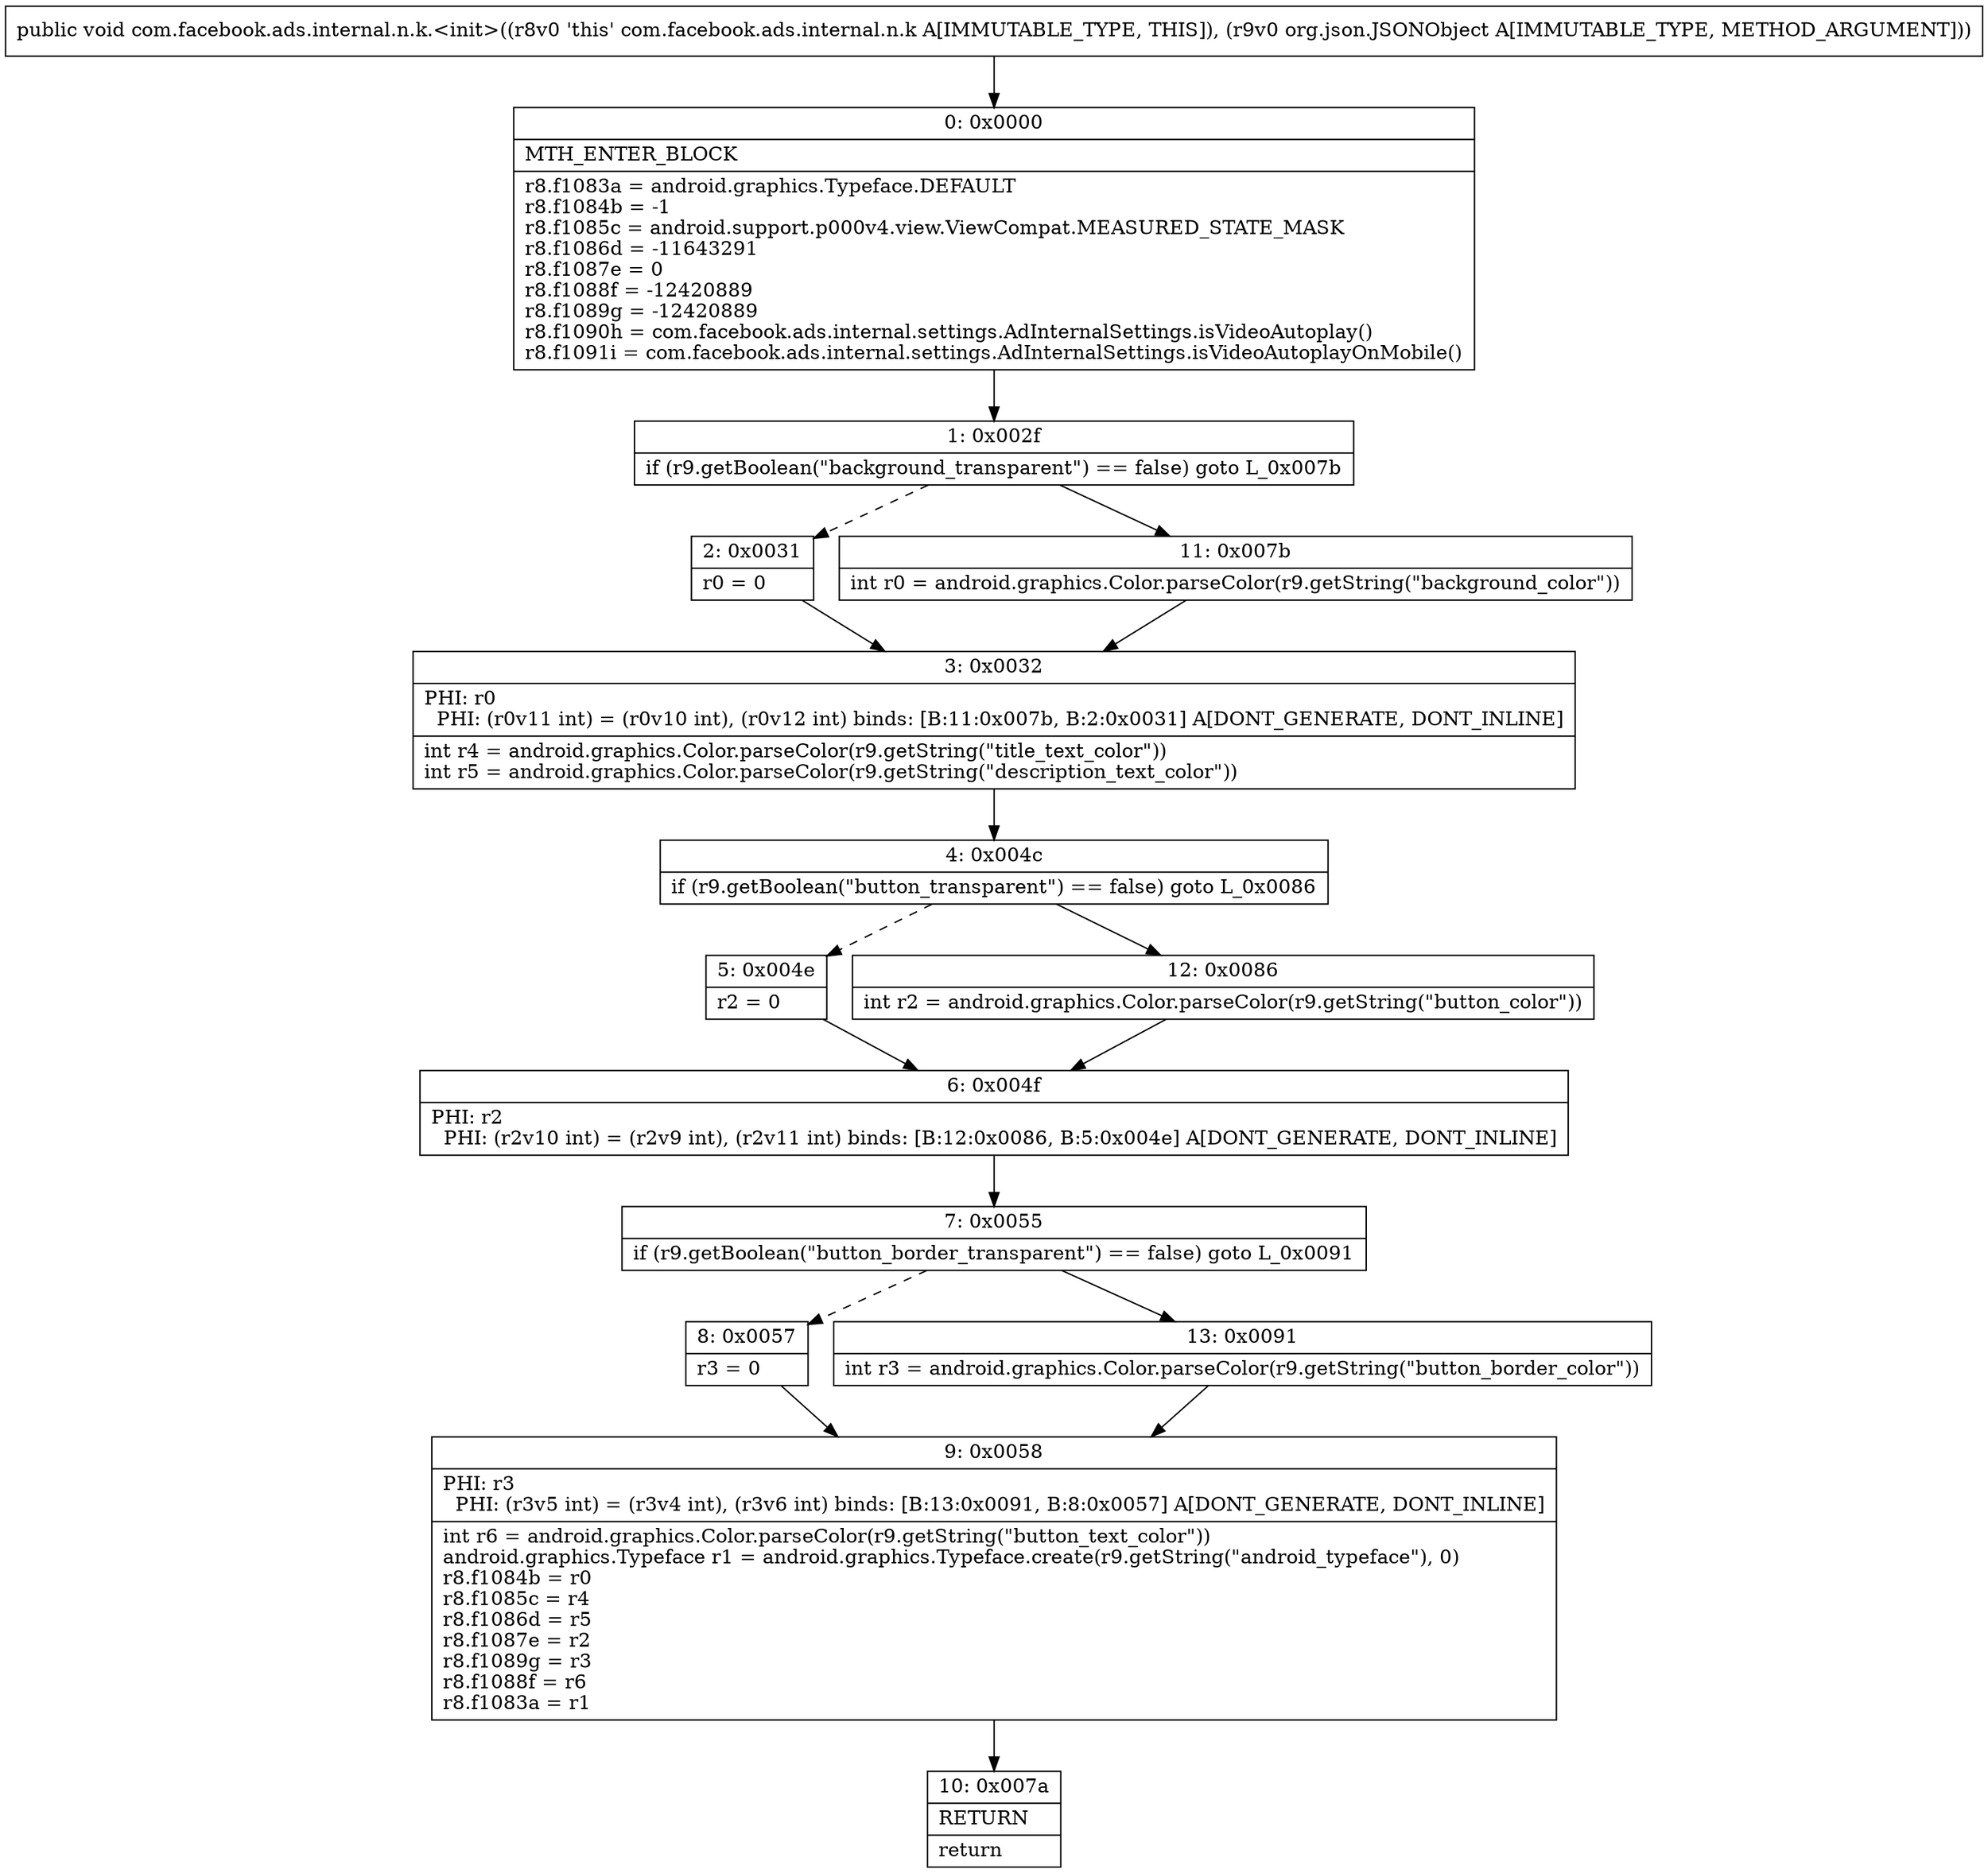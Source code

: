 digraph "CFG forcom.facebook.ads.internal.n.k.\<init\>(Lorg\/json\/JSONObject;)V" {
Node_0 [shape=record,label="{0\:\ 0x0000|MTH_ENTER_BLOCK\l|r8.f1083a = android.graphics.Typeface.DEFAULT\lr8.f1084b = \-1\lr8.f1085c = android.support.p000v4.view.ViewCompat.MEASURED_STATE_MASK\lr8.f1086d = \-11643291\lr8.f1087e = 0\lr8.f1088f = \-12420889\lr8.f1089g = \-12420889\lr8.f1090h = com.facebook.ads.internal.settings.AdInternalSettings.isVideoAutoplay()\lr8.f1091i = com.facebook.ads.internal.settings.AdInternalSettings.isVideoAutoplayOnMobile()\l}"];
Node_1 [shape=record,label="{1\:\ 0x002f|if (r9.getBoolean(\"background_transparent\") == false) goto L_0x007b\l}"];
Node_2 [shape=record,label="{2\:\ 0x0031|r0 = 0\l}"];
Node_3 [shape=record,label="{3\:\ 0x0032|PHI: r0 \l  PHI: (r0v11 int) = (r0v10 int), (r0v12 int) binds: [B:11:0x007b, B:2:0x0031] A[DONT_GENERATE, DONT_INLINE]\l|int r4 = android.graphics.Color.parseColor(r9.getString(\"title_text_color\"))\lint r5 = android.graphics.Color.parseColor(r9.getString(\"description_text_color\"))\l}"];
Node_4 [shape=record,label="{4\:\ 0x004c|if (r9.getBoolean(\"button_transparent\") == false) goto L_0x0086\l}"];
Node_5 [shape=record,label="{5\:\ 0x004e|r2 = 0\l}"];
Node_6 [shape=record,label="{6\:\ 0x004f|PHI: r2 \l  PHI: (r2v10 int) = (r2v9 int), (r2v11 int) binds: [B:12:0x0086, B:5:0x004e] A[DONT_GENERATE, DONT_INLINE]\l}"];
Node_7 [shape=record,label="{7\:\ 0x0055|if (r9.getBoolean(\"button_border_transparent\") == false) goto L_0x0091\l}"];
Node_8 [shape=record,label="{8\:\ 0x0057|r3 = 0\l}"];
Node_9 [shape=record,label="{9\:\ 0x0058|PHI: r3 \l  PHI: (r3v5 int) = (r3v4 int), (r3v6 int) binds: [B:13:0x0091, B:8:0x0057] A[DONT_GENERATE, DONT_INLINE]\l|int r6 = android.graphics.Color.parseColor(r9.getString(\"button_text_color\"))\landroid.graphics.Typeface r1 = android.graphics.Typeface.create(r9.getString(\"android_typeface\"), 0)\lr8.f1084b = r0\lr8.f1085c = r4\lr8.f1086d = r5\lr8.f1087e = r2\lr8.f1089g = r3\lr8.f1088f = r6\lr8.f1083a = r1\l}"];
Node_10 [shape=record,label="{10\:\ 0x007a|RETURN\l|return\l}"];
Node_11 [shape=record,label="{11\:\ 0x007b|int r0 = android.graphics.Color.parseColor(r9.getString(\"background_color\"))\l}"];
Node_12 [shape=record,label="{12\:\ 0x0086|int r2 = android.graphics.Color.parseColor(r9.getString(\"button_color\"))\l}"];
Node_13 [shape=record,label="{13\:\ 0x0091|int r3 = android.graphics.Color.parseColor(r9.getString(\"button_border_color\"))\l}"];
MethodNode[shape=record,label="{public void com.facebook.ads.internal.n.k.\<init\>((r8v0 'this' com.facebook.ads.internal.n.k A[IMMUTABLE_TYPE, THIS]), (r9v0 org.json.JSONObject A[IMMUTABLE_TYPE, METHOD_ARGUMENT])) }"];
MethodNode -> Node_0;
Node_0 -> Node_1;
Node_1 -> Node_2[style=dashed];
Node_1 -> Node_11;
Node_2 -> Node_3;
Node_3 -> Node_4;
Node_4 -> Node_5[style=dashed];
Node_4 -> Node_12;
Node_5 -> Node_6;
Node_6 -> Node_7;
Node_7 -> Node_8[style=dashed];
Node_7 -> Node_13;
Node_8 -> Node_9;
Node_9 -> Node_10;
Node_11 -> Node_3;
Node_12 -> Node_6;
Node_13 -> Node_9;
}

